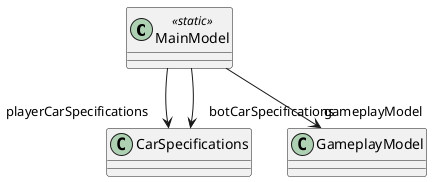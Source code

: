 @startuml
class MainModel <<static>> {
}
MainModel --> "playerCarSpecifications" CarSpecifications
MainModel --> "botCarSpecifications" CarSpecifications
MainModel --> "gameplayModel" GameplayModel
@enduml
